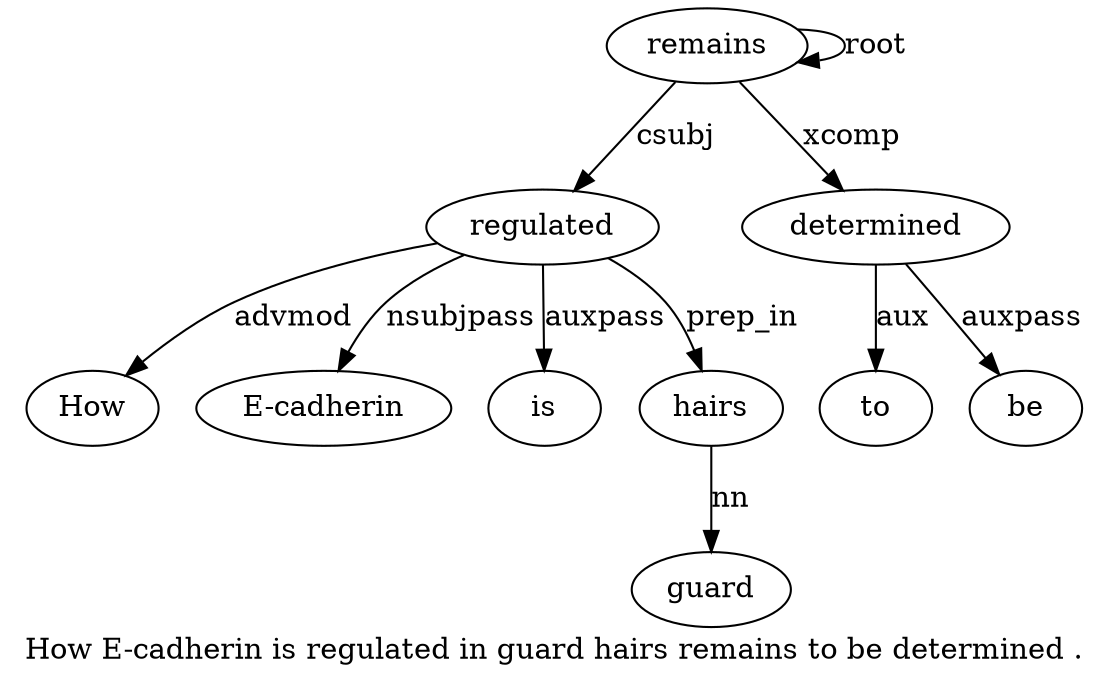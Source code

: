 digraph "How E-cadherin is regulated in guard hairs remains to be determined ." {
label="How E-cadherin is regulated in guard hairs remains to be determined .";
regulated4 [style=filled, fillcolor=white, label=regulated];
How1 [style=filled, fillcolor=white, label=How];
regulated4 -> How1  [label=advmod];
"E-cadherin2" [style=filled, fillcolor=white, label="E-cadherin"];
regulated4 -> "E-cadherin2"  [label=nsubjpass];
is3 [style=filled, fillcolor=white, label=is];
regulated4 -> is3  [label=auxpass];
remains8 [style=filled, fillcolor=white, label=remains];
remains8 -> regulated4  [label=csubj];
hairs7 [style=filled, fillcolor=white, label=hairs];
guard6 [style=filled, fillcolor=white, label=guard];
hairs7 -> guard6  [label=nn];
regulated4 -> hairs7  [label=prep_in];
remains8 -> remains8  [label=root];
determined11 [style=filled, fillcolor=white, label=determined];
to9 [style=filled, fillcolor=white, label=to];
determined11 -> to9  [label=aux];
be10 [style=filled, fillcolor=white, label=be];
determined11 -> be10  [label=auxpass];
remains8 -> determined11  [label=xcomp];
}
